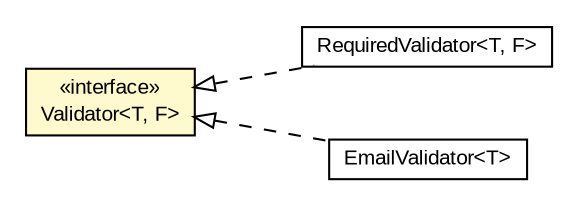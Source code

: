 #!/usr/local/bin/dot
#
# Class diagram 
# Generated by UMLGraph version R5_6-24-gf6e263 (http://www.umlgraph.org/)
#

digraph G {
	edge [fontname="arial",fontsize=10,labelfontname="arial",labelfontsize=10];
	node [fontname="arial",fontsize=10,shape=plaintext];
	nodesep=0.25;
	ranksep=0.5;
	rankdir=LR;
	// org.turbogwt.mvp.databind.client.validation.Validator<T, F>
	c2022 [label=<<table title="org.turbogwt.mvp.databind.client.validation.Validator" border="0" cellborder="1" cellspacing="0" cellpadding="2" port="p" bgcolor="lemonChiffon" href="./Validator.html">
		<tr><td><table border="0" cellspacing="0" cellpadding="1">
<tr><td align="center" balign="center"> &#171;interface&#187; </td></tr>
<tr><td align="center" balign="center"> Validator&lt;T, F&gt; </td></tr>
		</table></td></tr>
		</table>>, URL="./Validator.html", fontname="arial", fontcolor="black", fontsize=10.0];
	// org.turbogwt.mvp.databind.client.validation.RequiredValidator<T, F>
	c2028 [label=<<table title="org.turbogwt.mvp.databind.client.validation.RequiredValidator" border="0" cellborder="1" cellspacing="0" cellpadding="2" port="p" href="./RequiredValidator.html">
		<tr><td><table border="0" cellspacing="0" cellpadding="1">
<tr><td align="center" balign="center"> RequiredValidator&lt;T, F&gt; </td></tr>
		</table></td></tr>
		</table>>, URL="./RequiredValidator.html", fontname="arial", fontcolor="black", fontsize=10.0];
	// org.turbogwt.mvp.databind.client.validation.EmailValidator<T>
	c2029 [label=<<table title="org.turbogwt.mvp.databind.client.validation.EmailValidator" border="0" cellborder="1" cellspacing="0" cellpadding="2" port="p" href="./EmailValidator.html">
		<tr><td><table border="0" cellspacing="0" cellpadding="1">
<tr><td align="center" balign="center"> EmailValidator&lt;T&gt; </td></tr>
		</table></td></tr>
		</table>>, URL="./EmailValidator.html", fontname="arial", fontcolor="black", fontsize=10.0];
	//org.turbogwt.mvp.databind.client.validation.RequiredValidator<T, F> implements org.turbogwt.mvp.databind.client.validation.Validator<T, F>
	c2022:p -> c2028:p [dir=back,arrowtail=empty,style=dashed];
	//org.turbogwt.mvp.databind.client.validation.EmailValidator<T> implements org.turbogwt.mvp.databind.client.validation.Validator<T, F>
	c2022:p -> c2029:p [dir=back,arrowtail=empty,style=dashed];
}

